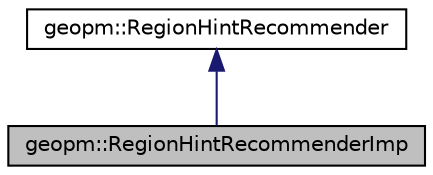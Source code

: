 digraph "geopm::RegionHintRecommenderImp"
{
 // LATEX_PDF_SIZE
  edge [fontname="Helvetica",fontsize="10",labelfontname="Helvetica",labelfontsize="10"];
  node [fontname="Helvetica",fontsize="10",shape=record];
  Node1 [label="geopm::RegionHintRecommenderImp",height=0.2,width=0.4,color="black", fillcolor="grey75", style="filled", fontcolor="black",tooltip="Class ingesting region classification logits and a frequency map json file and determining a recommen..."];
  Node2 -> Node1 [dir="back",color="midnightblue",fontsize="10",style="solid",fontname="Helvetica"];
  Node2 [label="geopm::RegionHintRecommender",height=0.2,width=0.4,color="black", fillcolor="white", style="filled",URL="$classgeopm_1_1_region_hint_recommender.html",tooltip="Class ingesting the output from a DomainNetMap and a frequency map json file and determining a recomm..."];
}
